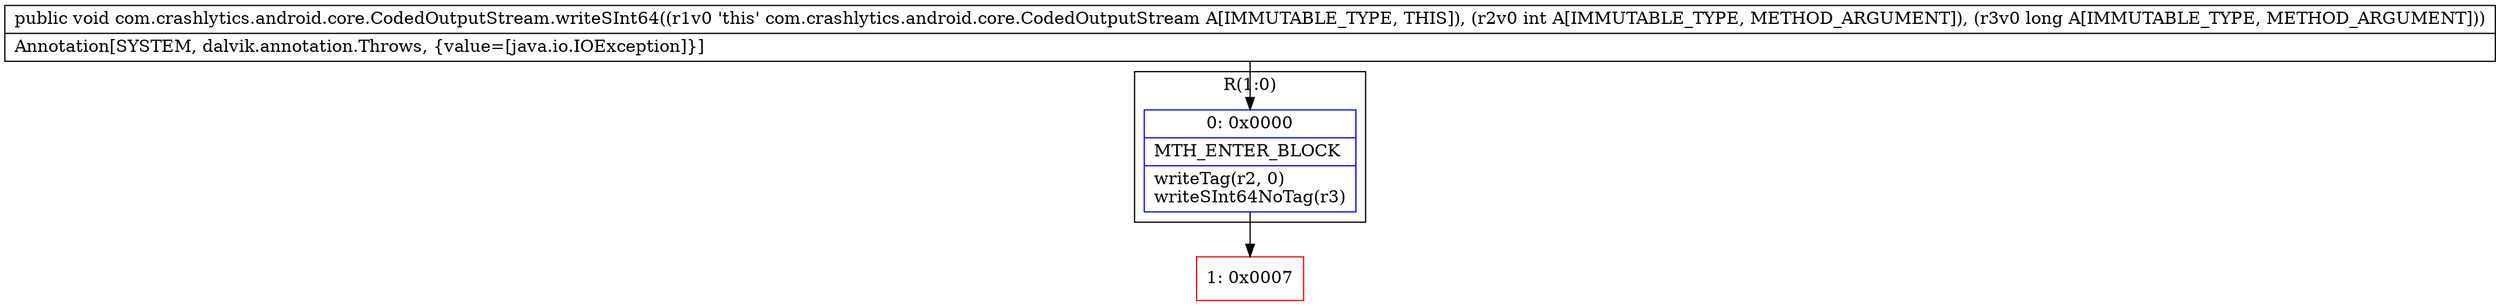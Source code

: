 digraph "CFG forcom.crashlytics.android.core.CodedOutputStream.writeSInt64(IJ)V" {
subgraph cluster_Region_1233548308 {
label = "R(1:0)";
node [shape=record,color=blue];
Node_0 [shape=record,label="{0\:\ 0x0000|MTH_ENTER_BLOCK\l|writeTag(r2, 0)\lwriteSInt64NoTag(r3)\l}"];
}
Node_1 [shape=record,color=red,label="{1\:\ 0x0007}"];
MethodNode[shape=record,label="{public void com.crashlytics.android.core.CodedOutputStream.writeSInt64((r1v0 'this' com.crashlytics.android.core.CodedOutputStream A[IMMUTABLE_TYPE, THIS]), (r2v0 int A[IMMUTABLE_TYPE, METHOD_ARGUMENT]), (r3v0 long A[IMMUTABLE_TYPE, METHOD_ARGUMENT]))  | Annotation[SYSTEM, dalvik.annotation.Throws, \{value=[java.io.IOException]\}]\l}"];
MethodNode -> Node_0;
Node_0 -> Node_1;
}

